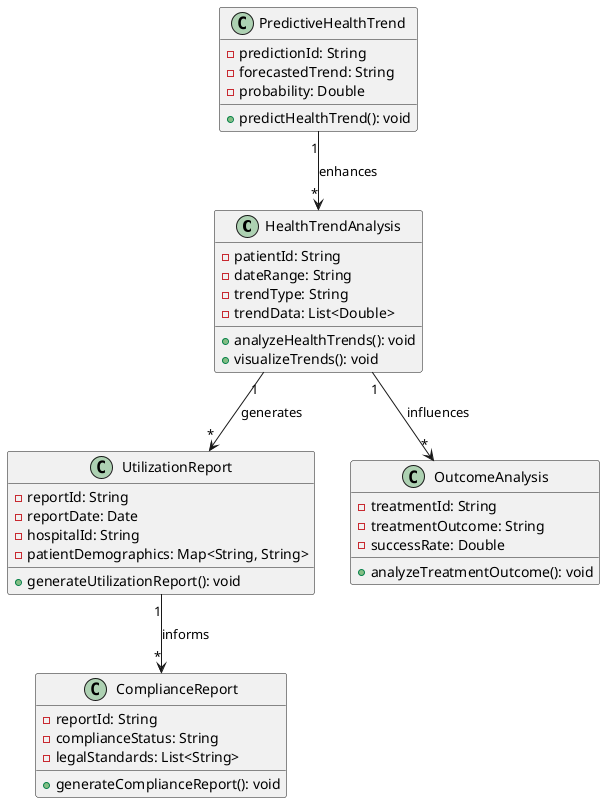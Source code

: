 @startuml
class HealthTrendAnalysis {
  - patientId: String
  - dateRange: String
  - trendType: String
  - trendData: List<Double>
  + analyzeHealthTrends(): void
  + visualizeTrends(): void
}

class UtilizationReport {
  - reportId: String
  - reportDate: Date
  - hospitalId: String
  - patientDemographics: Map<String, String>
  + generateUtilizationReport(): void
}

class OutcomeAnalysis {
  - treatmentId: String
  - treatmentOutcome: String
  - successRate: Double
  + analyzeTreatmentOutcome(): void
}

class ComplianceReport {
  - reportId: String
  - complianceStatus: String
  - legalStandards: List<String>
  + generateComplianceReport(): void
}

class PredictiveHealthTrend {
  - predictionId: String
  - forecastedTrend: String
  - probability: Double
  + predictHealthTrend(): void
}

HealthTrendAnalysis "1" --> "*" UtilizationReport : generates
HealthTrendAnalysis "1" --> "*" OutcomeAnalysis : influences
UtilizationReport "1" --> "*" ComplianceReport : informs
PredictiveHealthTrend "1" --> "*" HealthTrendAnalysis : enhances
@enduml